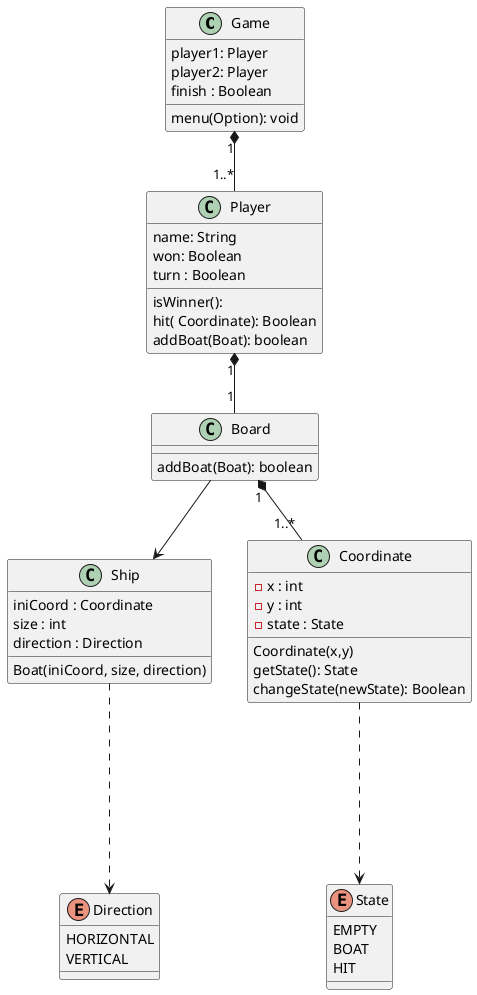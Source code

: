 @startuml

class Game{
player1: Player
player2: Player
finish : Boolean

menu(Option): void
}

class Player{
name: String
won: Boolean
turn : Boolean

isWinner():
hit( Coordinate): Boolean
addBoat(Boat): boolean
}

class Board{

addBoat(Boat): boolean
}

class Ship{

iniCoord : Coordinate
size : int
direction : Direction

Boat(iniCoord, size, direction)

}

class Coordinate{
- x : int
- y : int
- state : State

Coordinate(x,y)
getState(): State
changeState(newState): Boolean

}

enum State{
   EMPTY
   BOAT
   HIT

}

enum Direction{
   HORIZONTAL
   VERTICAL
}

Game "1" *-- "1..*" Player
Player "1" *-- "1" Board
Board "1" *-- "1..*" Coordinate
Board --> Ship

Ship -..-> Direction
Coordinate -..-> State

@enduml